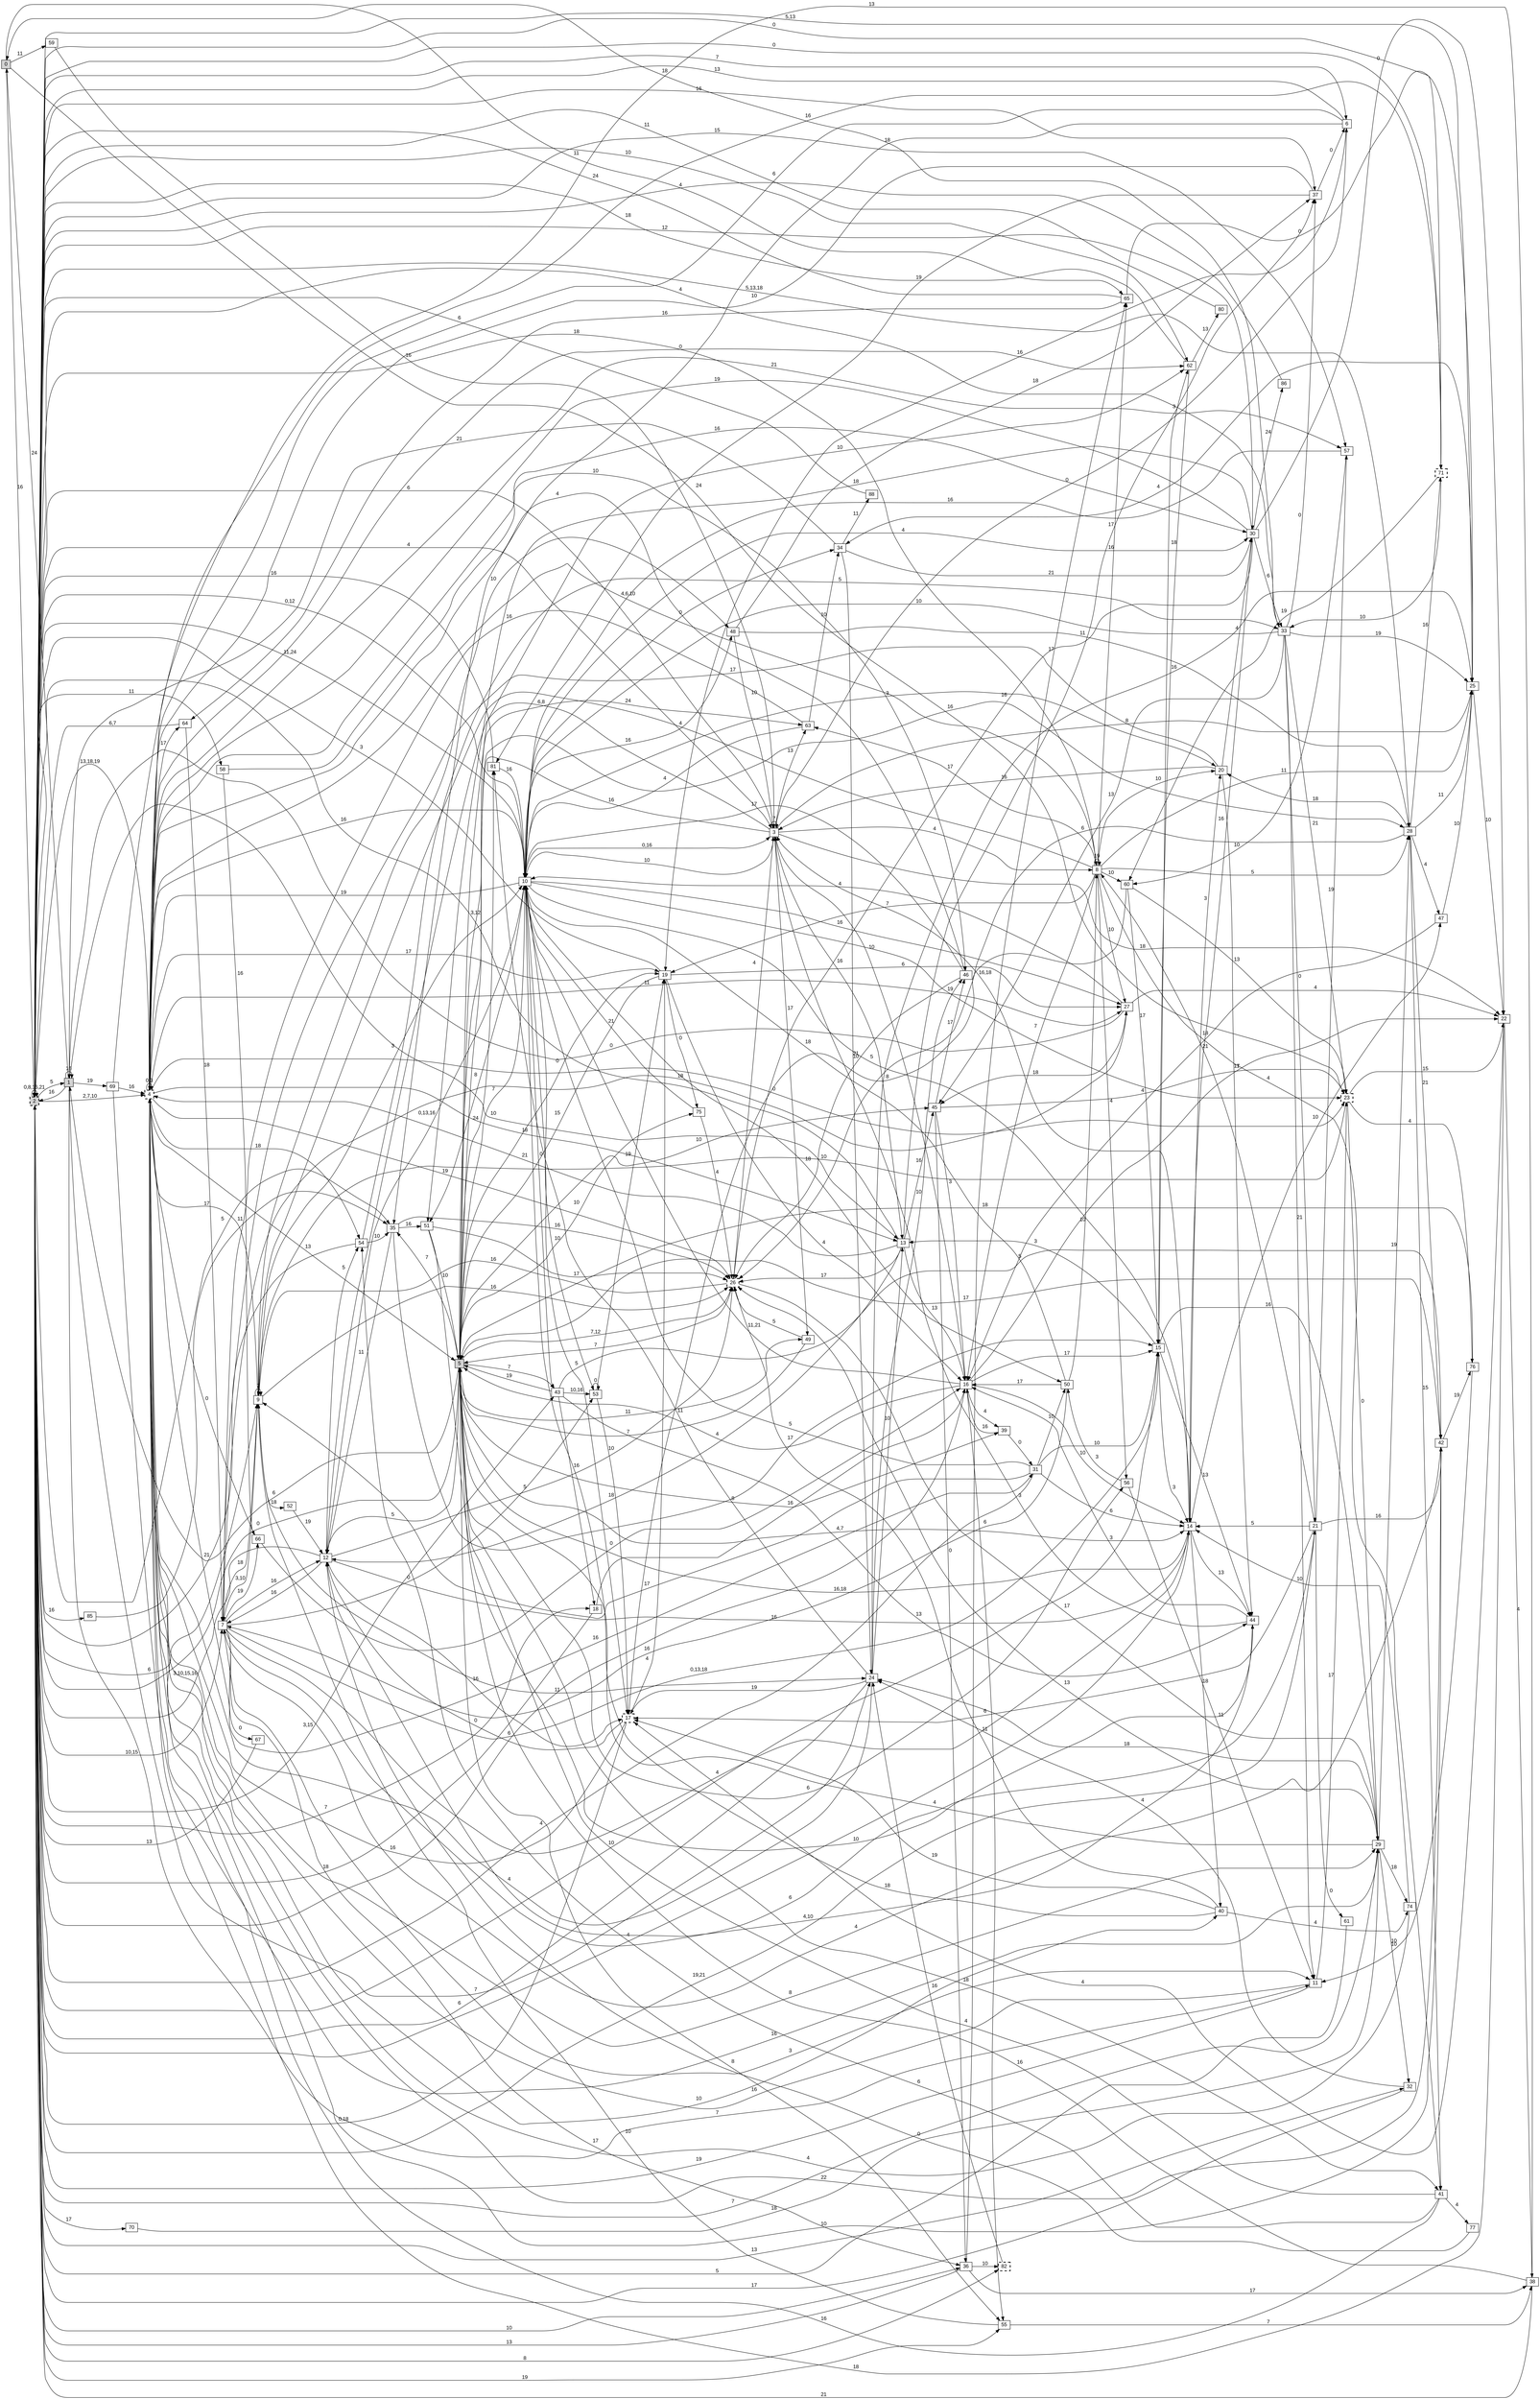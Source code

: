digraph "NDFA" {
  rankdir=LR
  node [shape=box width=0.1 height=0.1 fontname=Arial]
  edge [fontname=Arial]
/* Estados */
 s0 [label="0" style="filled"] /* I:1 F:0 D:0 */
 s1 [label="1" style="filled"] /* I:1 F:0 D:0 */
 s2 [label="2" style="filled,bold,dashed"] /* I:1 F:1 D:0 */
 s3 [label="3" ] /* I:0 F:0 D:0 */
 s4 [label="4" style="bold,dashed"] /* I:0 F:1 D:0 */
 s5 [label="5" style="filled"] /* I:1 F:0 D:0 */
 s6 [label="6" ] /* I:0 F:0 D:0 */
 s7 [label="7" ] /* I:0 F:0 D:0 */
 s8 [label="8" ] /* I:0 F:0 D:0 */
 s9 [label="9" ] /* I:0 F:0 D:0 */
 s10 [label="10" ] /* I:0 F:0 D:0 */
 s11 [label="11" ] /* I:0 F:0 D:0 */
 s12 [label="12" ] /* I:0 F:0 D:0 */
 s13 [label="13" ] /* I:0 F:0 D:0 */
 s14 [label="14" ] /* I:0 F:0 D:0 */
 s15 [label="15" ] /* I:0 F:0 D:0 */
 s16 [label="16" ] /* I:0 F:0 D:0 */
 s17 [label="17" style="bold,dashed"] /* I:0 F:1 D:0 */
 s18 [label="18" ] /* I:0 F:0 D:0 */
 s19 [label="19" ] /* I:0 F:0 D:0 */
 s20 [label="20" ] /* I:0 F:0 D:0 */
 s21 [label="21" ] /* I:0 F:0 D:0 */
 s22 [label="22" ] /* I:0 F:0 D:0 */
 s23 [label="23" style="bold,dashed"] /* I:0 F:1 D:0 */
 s24 [label="24" ] /* I:0 F:0 D:0 */
 s25 [label="25" ] /* I:0 F:0 D:0 */
 s26 [label="26" style="bold,dashed"] /* I:0 F:1 D:0 */
 s27 [label="27" ] /* I:0 F:0 D:0 */
 s28 [label="28" ] /* I:0 F:0 D:0 */
 s29 [label="29" ] /* I:0 F:0 D:0 */
 s30 [label="30" ] /* I:0 F:0 D:0 */
 s31 [label="31" ] /* I:0 F:0 D:0 */
 s32 [label="32" ] /* I:0 F:0 D:0 */
 s33 [label="33" ] /* I:0 F:0 D:0 */
 s34 [label="34" ] /* I:0 F:0 D:0 */
 s35 [label="35" ] /* I:0 F:0 D:0 */
 s36 [label="36" ] /* I:0 F:0 D:0 */
 s37 [label="37" ] /* I:0 F:0 D:0 */
 s38 [label="38" ] /* I:0 F:0 D:0 */
 s39 [label="39" ] /* I:0 F:0 D:0 */
 s40 [label="40" ] /* I:0 F:0 D:0 */
 s41 [label="41" ] /* I:0 F:0 D:0 */
 s42 [label="42" ] /* I:0 F:0 D:0 */
 s43 [label="43" ] /* I:0 F:0 D:0 */
 s44 [label="44" ] /* I:0 F:0 D:0 */
 s45 [label="45" ] /* I:0 F:0 D:0 */
 s46 [label="46" ] /* I:0 F:0 D:0 */
 s47 [label="47" ] /* I:0 F:0 D:0 */
 s48 [label="48" ] /* I:0 F:0 D:0 */
 s49 [label="49" ] /* I:0 F:0 D:0 */
 s50 [label="50" ] /* I:0 F:0 D:0 */
 s51 [label="51" ] /* I:0 F:0 D:0 */
 s52 [label="52" ] /* I:0 F:0 D:0 */
 s53 [label="53" ] /* I:0 F:0 D:0 */
 s54 [label="54" ] /* I:0 F:0 D:0 */
 s55 [label="55" ] /* I:0 F:0 D:0 */
 s56 [label="56" ] /* I:0 F:0 D:0 */
 s57 [label="57" ] /* I:0 F:0 D:0 */
 s58 [label="58" ] /* I:0 F:0 D:0 */
 s59 [label="59" ] /* I:0 F:0 D:0 */
 s60 [label="60" ] /* I:0 F:0 D:0 */
 s61 [label="61" ] /* I:0 F:0 D:0 */
 s62 [label="62" ] /* I:0 F:0 D:0 */
 s63 [label="63" ] /* I:0 F:0 D:0 */
 s64 [label="64" ] /* I:0 F:0 D:0 */
 s65 [label="65" ] /* I:0 F:0 D:0 */
 s66 [label="66" ] /* I:0 F:0 D:0 */
 s67 [label="67" ] /* I:0 F:0 D:0 */
 s69 [label="69" ] /* I:0 F:0 D:0 */
 s70 [label="70" ] /* I:0 F:0 D:0 */
 s71 [label="71" style="bold,dashed"] /* I:0 F:1 D:0 */
 s74 [label="74" ] /* I:0 F:0 D:0 */
 s75 [label="75" ] /* I:0 F:0 D:0 */
 s76 [label="76" ] /* I:0 F:0 D:0 */
 s77 [label="77" ] /* I:0 F:0 D:0 */
 s80 [label="80" ] /* I:0 F:0 D:0 */
 s81 [label="81" ] /* I:0 F:0 D:0 */
 s82 [label="82" style="bold,dashed"] /* I:0 F:1 D:0 */
 s85 [label="85" ] /* I:0 F:0 D:0 */
 s86 [label="86" ] /* I:0 F:0 D:0 */
 s88 [label="88" ] /* I:0 F:0 D:0 */
/* Transiciones */
  s0 -> s2 [label="16"]
  s0 -> s23 [label="24"]
  s0 -> s59 [label="11"]
  s0 -> s65 [label="11"]
  s1 -> s0 [label="24"]
  s1 -> s1 [label="16"]
  s1 -> s2 [label="16"]
  s1 -> s11 [label="7"]
  s1 -> s13 [label="10"]
  s1 -> s24 [label="7"]
  s1 -> s69 [label="19"]
  s2 -> s1 [label="5"]
  s2 -> s2 [label="0,8,16,21"]
  s2 -> s3 [label="4"]
  s2 -> s4 [label="2,7,10"]
  s2 -> s6 [label="7"]
  s2 -> s7 [label="10,15"]
  s2 -> s8 [label="18"]
  s2 -> s9 [label="6"]
  s2 -> s10 [label="0,12"]
  s2 -> s16 [label="6"]
  s2 -> s18 [label="7"]
  s2 -> s21 [label="19,21"]
  s2 -> s28 [label="5,13,18"]
  s2 -> s29 [label="7"]
  s2 -> s30 [label="12"]
  s2 -> s32 [label="13"]
  s2 -> s33 [label="4"]
  s2 -> s35 [label="5"]
  s2 -> s36 [label="10"]
  s2 -> s37 [label="16"]
  s2 -> s43 [label="3,15"]
  s2 -> s55 [label="19"]
  s2 -> s57 [label="15"]
  s2 -> s58 [label="11"]
  s2 -> s62 [label="10"]
  s2 -> s70 [label="17"]
  s2 -> s71 [label="0"]
  s2 -> s82 [label="8"]
  s2 -> s85 [label="16"]
  s3 -> s2 [label="6"]
  s3 -> s3 [label="7"]
  s3 -> s5 [label="16"]
  s3 -> s6 [label="0"]
  s3 -> s8 [label="4"]
  s3 -> s10 [label="10"]
  s3 -> s12 [label="6,8"]
  s3 -> s13 [label="16"]
  s3 -> s22 [label="18"]
  s3 -> s25 [label="8"]
  s3 -> s49 [label="17"]
  s3 -> s63 [label="13"]
  s4 -> s2 [label="13,18,19"]
  s4 -> s4 [label="0,3"]
  s4 -> s5 [label="13"]
  s4 -> s8 [label="4,6,10"]
  s4 -> s10 [label="16"]
  s4 -> s13 [label="18"]
  s4 -> s19 [label="17"]
  s4 -> s23 [label="0"]
  s4 -> s26 [label="19"]
  s4 -> s27 [label="11"]
  s4 -> s29 [label="8"]
  s4 -> s30 [label="16"]
  s4 -> s31 [label="16"]
  s4 -> s40 [label="10"]
  s4 -> s42 [label="10"]
  s4 -> s54 [label="18"]
  s4 -> s57 [label="21"]
  s4 -> s62 [label="0"]
  s4 -> s64 [label="17"]
  s5 -> s1 [label="6"]
  s5 -> s2 [label="0"]
  s5 -> s10 [label="7"]
  s5 -> s12 [label="5"]
  s5 -> s14 [label="4,7"]
  s5 -> s19 [label="0"]
  s5 -> s26 [label="7,12"]
  s5 -> s28 [label="16"]
  s5 -> s35 [label="7"]
  s5 -> s39 [label="8"]
  s5 -> s41 [label="18"]
  s5 -> s43 [label="7"]
  s5 -> s45 [label="10"]
  s5 -> s49 [label="11"]
  s5 -> s55 [label="8"]
  s5 -> s56 [label="6"]
  s5 -> s62 [label="10"]
  s5 -> s63 [label="24"]
  s5 -> s75 [label="10"]
  s5 -> s81 [label="24"]
  s6 -> s2 [label="13"]
  s6 -> s4 [label="6"]
  s6 -> s19 [label="16"]
  s6 -> s35 [label="18"]
  s7 -> s9 [label="18"]
  s7 -> s11 [label="3"]
  s7 -> s12 [label="16"]
  s7 -> s14 [label="4"]
  s7 -> s15 [label="0,13,18"]
  s7 -> s21 [label="6"]
  s7 -> s27 [label="18"]
  s7 -> s36 [label="17"]
  s7 -> s53 [label="0"]
  s7 -> s66 [label="19"]
  s7 -> s67 [label="0"]
  s8 -> s8 [label="19"]
  s8 -> s9 [label="4"]
  s8 -> s16 [label="7"]
  s8 -> s19 [label="7"]
  s8 -> s20 [label="10"]
  s8 -> s25 [label="11"]
  s8 -> s27 [label="10"]
  s8 -> s28 [label="5"]
  s8 -> s41 [label="4"]
  s8 -> s56 [label="4"]
  s8 -> s60 [label="10"]
  s8 -> s63 [label="17"]
  s8 -> s65 [label="16"]
  s9 -> s4 [label="17"]
  s9 -> s7 [label="3,10"]
  s9 -> s9 [label="7"]
  s9 -> s10 [label="3"]
  s9 -> s24 [label="11"]
  s9 -> s26 [label="16"]
  s9 -> s48 [label="10"]
  s9 -> s52 [label="18"]
  s10 -> s2 [label="11,24"]
  s10 -> s3 [label="0,16"]
  s10 -> s4 [label="19"]
  s10 -> s14 [label="5"]
  s10 -> s17 [label="5"]
  s10 -> s20 [label="3"]
  s10 -> s23 [label="19"]
  s10 -> s27 [label="16"]
  s10 -> s30 [label="4"]
  s10 -> s34 [label="0"]
  s10 -> s43 [label="0"]
  s10 -> s48 [label="16"]
  s10 -> s50 [label="18"]
  s10 -> s51 [label="8"]
  s10 -> s53 [label="10"]
  s11 -> s2 [label="19"]
  s11 -> s4 [label="16"]
  s11 -> s23 [label="17"]
  s12 -> s2 [label="3,10,15,16"]
  s12 -> s7 [label="16"]
  s12 -> s10 [label="0,13,16"]
  s12 -> s14 [label="16"]
  s12 -> s17 [label="16"]
  s12 -> s26 [label="5"]
  s12 -> s54 [label="5"]
  s13 -> s2 [label="3,12"]
  s13 -> s4 [label="21"]
  s13 -> s12 [label="18"]
  s13 -> s16 [label="13"]
  s13 -> s26 [label="17"]
  s13 -> s37 [label="17"]
  s13 -> s45 [label="16"]
  s14 -> s2 [label="4"]
  s14 -> s3 [label="16,18"]
  s14 -> s5 [label="16,18"]
  s14 -> s20 [label="3"]
  s14 -> s40 [label="18"]
  s14 -> s44 [label="13"]
  s14 -> s47 [label="10"]
  s15 -> s2 [label="10"]
  s15 -> s13 [label="3"]
  s15 -> s14 [label="3"]
  s15 -> s29 [label="16"]
  s15 -> s44 [label="13"]
  s15 -> s62 [label="3"]
  s16 -> s3 [label="10"]
  s16 -> s5 [label="4"]
  s16 -> s10 [label="11,21"]
  s16 -> s14 [label="10"]
  s16 -> s15 [label="17"]
  s16 -> s22 [label="17"]
  s16 -> s39 [label="4"]
  s16 -> s55 [label="6"]
  s17 -> s2 [label="0,18"]
  s17 -> s4 [label="16"]
  s17 -> s12 [label="0"]
  s17 -> s19 [label="4"]
  s18 -> s2 [label="18"]
  s18 -> s16 [label="16"]
  s19 -> s2 [label="3"]
  s19 -> s5 [label="15"]
  s19 -> s16 [label="4"]
  s19 -> s27 [label="6"]
  s19 -> s75 [label="0"]
  s20 -> s3 [label="16"]
  s20 -> s7 [label="17"]
  s20 -> s30 [label="4"]
  s20 -> s44 [label="11"]
  s21 -> s8 [label="21"]
  s21 -> s14 [label="5"]
  s21 -> s17 [label="6"]
  s21 -> s42 [label="16"]
  s21 -> s57 [label="19"]
  s21 -> s61 [label="0"]
  s22 -> s4 [label="18"]
  s22 -> s17 [label="4"]
  s22 -> s38 [label="4"]
  s23 -> s9 [label="10"]
  s23 -> s22 [label="15"]
  s23 -> s29 [label="0"]
  s23 -> s76 [label="4"]
  s24 -> s2 [label="6"]
  s24 -> s4 [label="4"]
  s24 -> s13 [label="10"]
  s24 -> s17 [label="19"]
  s24 -> s25 [label="16"]
  s24 -> s46 [label="10"]
  s24 -> s81 [label="11"]
  s25 -> s2 [label="5,13"]
  s25 -> s22 [label="10"]
  s25 -> s34 [label="4"]
  s26 -> s3 [label="4"]
  s26 -> s5 [label="7"]
  s26 -> s9 [label="16"]
  s26 -> s29 [label="17"]
  s27 -> s1 [label="0"]
  s27 -> s10 [label="4"]
  s27 -> s22 [label="4"]
  s27 -> s45 [label="18"]
  s28 -> s20 [label="18"]
  s28 -> s25 [label="11"]
  s28 -> s26 [label="6"]
  s28 -> s41 [label="15"]
  s28 -> s42 [label="21"]
  s28 -> s47 [label="4"]
  s28 -> s71 [label="16"]
  s29 -> s5 [label="4"]
  s29 -> s24 [label="18"]
  s29 -> s26 [label="13"]
  s29 -> s28 [label="19"]
  s29 -> s32 [label="10"]
  s29 -> s74 [label="18"]
  s30 -> s4 [label="19"]
  s30 -> s14 [label="16"]
  s30 -> s22 [label="0"]
  s30 -> s26 [label="16"]
  s30 -> s33 [label="6"]
  s30 -> s51 [label="18"]
  s30 -> s86 [label="24"]
  s31 -> s2 [label="4"]
  s31 -> s9 [label="17"]
  s31 -> s10 [label="5"]
  s31 -> s14 [label="6"]
  s31 -> s15 [label="10"]
  s31 -> s50 [label="10"]
  s32 -> s2 [label="17"]
  s32 -> s24 [label="4"]
  s33 -> s0 [label="18"]
  s33 -> s10 [label="10"]
  s33 -> s11 [label="21"]
  s33 -> s21 [label="0"]
  s33 -> s23 [label="21"]
  s33 -> s25 [label="19"]
  s33 -> s37 [label="0"]
  s33 -> s45 [label="13"]
  s34 -> s1 [label="21"]
  s34 -> s24 [label="21"]
  s34 -> s30 [label="21"]
  s34 -> s88 [label="11"]
  s35 -> s12 [label="11"]
  s35 -> s15 [label="17"]
  s35 -> s26 [label="16"]
  s35 -> s51 [label="16"]
  s36 -> s2 [label="13"]
  s36 -> s38 [label="17"]
  s36 -> s65 [label="17"]
  s36 -> s82 [label="10"]
  s37 -> s4 [label="10"]
  s37 -> s6 [label="0"]
  s37 -> s81 [label="19"]
  s38 -> s2 [label="21"]
  s38 -> s4 [label="13"]
  s38 -> s5 [label="16"]
  s39 -> s16 [label="16"]
  s39 -> s31 [label="0"]
  s40 -> s10 [label="18"]
  s40 -> s17 [label="19"]
  s40 -> s26 [label="11"]
  s40 -> s74 [label="4"]
  s41 -> s4 [label="16"]
  s41 -> s5 [label="4"]
  s41 -> s54 [label="6"]
  s41 -> s77 [label="4"]
  s42 -> s4 [label="22"]
  s42 -> s5 [label="17"]
  s42 -> s7 [label="4"]
  s42 -> s76 [label="19"]
  s43 -> s5 [label="19"]
  s43 -> s18 [label="16"]
  s43 -> s42 [label="5"]
  s43 -> s44 [label="13"]
  s43 -> s53 [label="10,16"]
  s44 -> s3 [label="3"]
  s44 -> s12 [label="4,10"]
  s44 -> s16 [label="3"]
  s45 -> s16 [label="3"]
  s45 -> s23 [label="4"]
  s45 -> s36 [label="0"]
  s45 -> s46 [label="17"]
  s46 -> s4 [label="4"]
  s46 -> s10 [label="17"]
  s46 -> s26 [label="10"]
  s47 -> s16 [label="18"]
  s47 -> s25 [label="10"]
  s48 -> s3 [label="10"]
  s48 -> s28 [label="11"]
  s48 -> s37 [label="18"]
  s49 -> s5 [label="7"]
  s49 -> s26 [label="5"]
  s50 -> s7 [label="16"]
  s50 -> s8 [label="10"]
  s50 -> s10 [label="18"]
  s50 -> s16 [label="17"]
  s51 -> s5 [label="10"]
  s51 -> s26 [label="17"]
  s51 -> s44 [label="10"]
  s52 -> s12 [label="19"]
  s53 -> s17 [label="10"]
  s53 -> s19 [label="19"]
  s53 -> s53 [label="0"]
  s54 -> s2 [label="21"]
  s54 -> s33 [label="5"]
  s54 -> s35 [label="10"]
  s55 -> s9 [label="10"]
  s55 -> s38 [label="7"]
  s56 -> s11 [label="11"]
  s56 -> s50 [label="3"]
  s57 -> s10 [label="16"]
  s57 -> s60 [label="10"]
  s58 -> s46 [label="10"]
  s58 -> s66 [label="16"]
  s59 -> s3 [label="16"]
  s60 -> s15 [label="17"]
  s60 -> s17 [label="8"]
  s60 -> s23 [label="13"]
  s61 -> s2 [label="5"]
  s62 -> s2 [label="18"]
  s62 -> s15 [label="18"]
  s62 -> s80 [label="13"]
  s63 -> s7 [label="16"]
  s63 -> s10 [label="4"]
  s63 -> s34 [label="10"]
  s64 -> s2 [label="6,7"]
  s64 -> s7 [label="18"]
  s65 -> s2 [label="24"]
  s65 -> s25 [label="0"]
  s65 -> s64 [label="16"]
  s66 -> s4 [label="0"]
  s66 -> s16 [label="0"]
  s67 -> s2 [label="13"]
  s69 -> s4 [label="16"]
  s69 -> s29 [label="16"]
  s69 -> s71 [label="16"]
  s70 -> s29 [label="18"]
  s71 -> s2 [label="0"]
  s71 -> s33 [label="10"]
  s71 -> s60 [label="19"]
  s74 -> s4 [label="4"]
  s74 -> s14 [label="10"]
  s75 -> s10 [label="21"]
  s75 -> s26 [label="4"]
  s76 -> s5 [label="18"]
  s76 -> s11 [label="10"]
  s77 -> s12 [label="0"]
  s80 -> s2 [label="11"]
  s81 -> s2 [label="16"]
  s81 -> s10 [label="16"]
  s82 -> s24 [label="16"]
  s85 -> s35 [label="11"]
  s86 -> s2 [label="4"]
  s88 -> s2 [label="6"]
}
